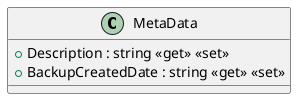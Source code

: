 @startuml
class MetaData {
    + Description : string <<get>> <<set>>
    + BackupCreatedDate : string <<get>> <<set>>
}
@enduml
